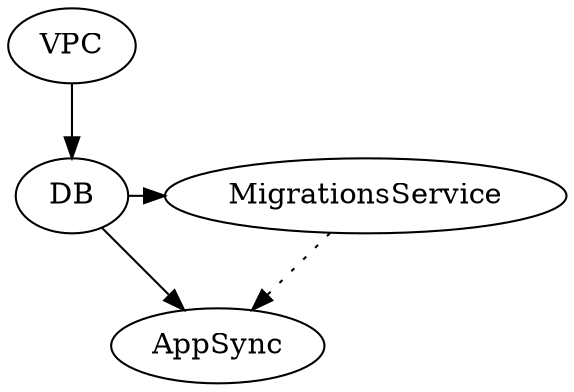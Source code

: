 digraph architecture {
  rankdir=TB;
  
  VPC -> DB
  DB -> MigrationsService

  { rank=same; DB MigrationsService };

  DB -> AppSync 
  MigrationsService -> AppSync [style=dotted];
  
}